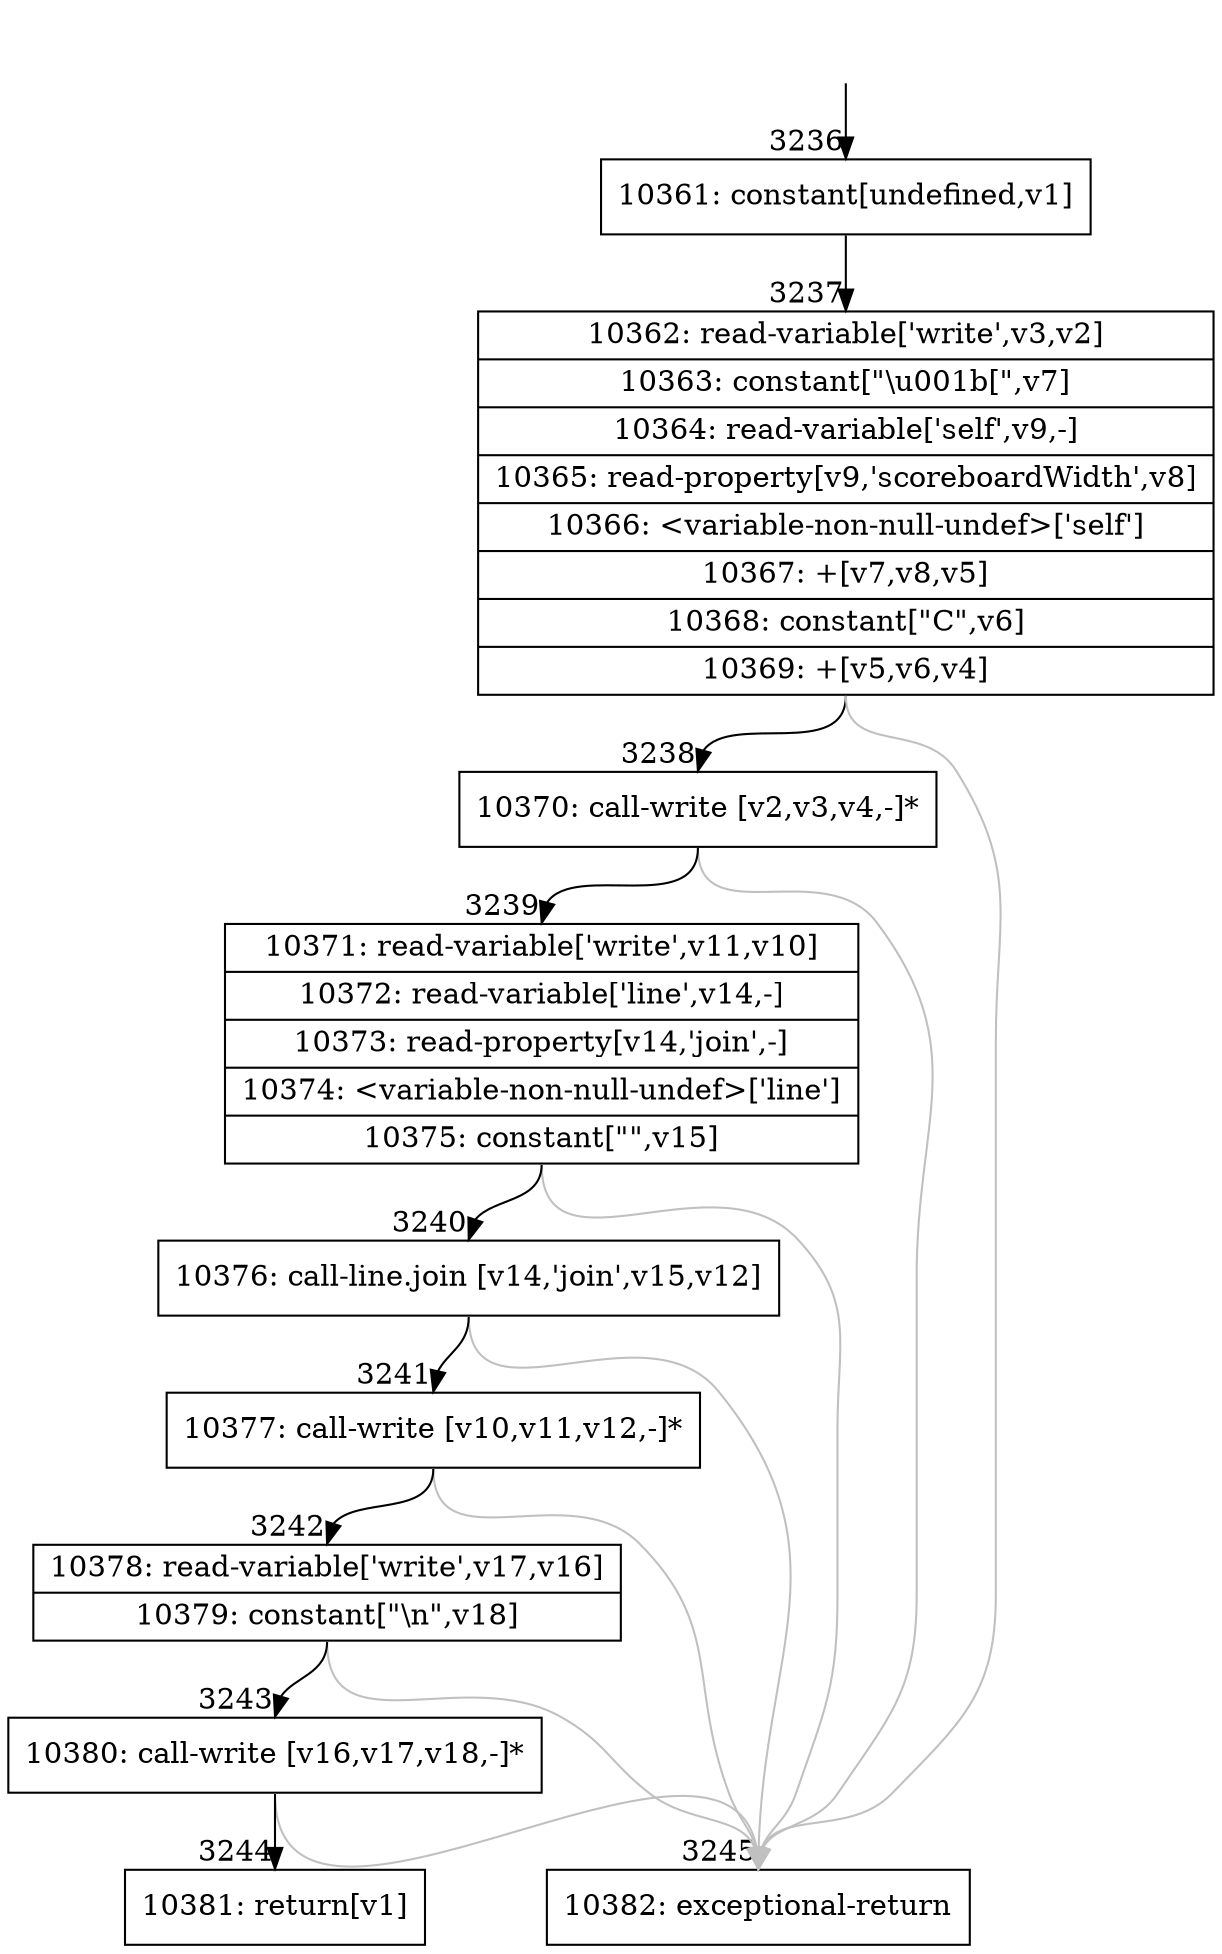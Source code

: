 digraph {
rankdir="TD"
BB_entry291[shape=none,label=""];
BB_entry291 -> BB3236 [tailport=s, headport=n, headlabel="    3236"]
BB3236 [shape=record label="{10361: constant[undefined,v1]}" ] 
BB3236 -> BB3237 [tailport=s, headport=n, headlabel="      3237"]
BB3237 [shape=record label="{10362: read-variable['write',v3,v2]|10363: constant[\"\\u001b[\",v7]|10364: read-variable['self',v9,-]|10365: read-property[v9,'scoreboardWidth',v8]|10366: \<variable-non-null-undef\>['self']|10367: +[v7,v8,v5]|10368: constant[\"C\",v6]|10369: +[v5,v6,v4]}" ] 
BB3237 -> BB3238 [tailport=s, headport=n, headlabel="      3238"]
BB3237 -> BB3245 [tailport=s, headport=n, color=gray, headlabel="      3245"]
BB3238 [shape=record label="{10370: call-write [v2,v3,v4,-]*}" ] 
BB3238 -> BB3239 [tailport=s, headport=n, headlabel="      3239"]
BB3238 -> BB3245 [tailport=s, headport=n, color=gray]
BB3239 [shape=record label="{10371: read-variable['write',v11,v10]|10372: read-variable['line',v14,-]|10373: read-property[v14,'join',-]|10374: \<variable-non-null-undef\>['line']|10375: constant[\"\",v15]}" ] 
BB3239 -> BB3240 [tailport=s, headport=n, headlabel="      3240"]
BB3239 -> BB3245 [tailport=s, headport=n, color=gray]
BB3240 [shape=record label="{10376: call-line.join [v14,'join',v15,v12]}" ] 
BB3240 -> BB3241 [tailport=s, headport=n, headlabel="      3241"]
BB3240 -> BB3245 [tailport=s, headport=n, color=gray]
BB3241 [shape=record label="{10377: call-write [v10,v11,v12,-]*}" ] 
BB3241 -> BB3242 [tailport=s, headport=n, headlabel="      3242"]
BB3241 -> BB3245 [tailport=s, headport=n, color=gray]
BB3242 [shape=record label="{10378: read-variable['write',v17,v16]|10379: constant[\"\\n\",v18]}" ] 
BB3242 -> BB3243 [tailport=s, headport=n, headlabel="      3243"]
BB3242 -> BB3245 [tailport=s, headport=n, color=gray]
BB3243 [shape=record label="{10380: call-write [v16,v17,v18,-]*}" ] 
BB3243 -> BB3244 [tailport=s, headport=n, headlabel="      3244"]
BB3243 -> BB3245 [tailport=s, headport=n, color=gray]
BB3244 [shape=record label="{10381: return[v1]}" ] 
BB3245 [shape=record label="{10382: exceptional-return}" ] 
//#$~ 3727
}

